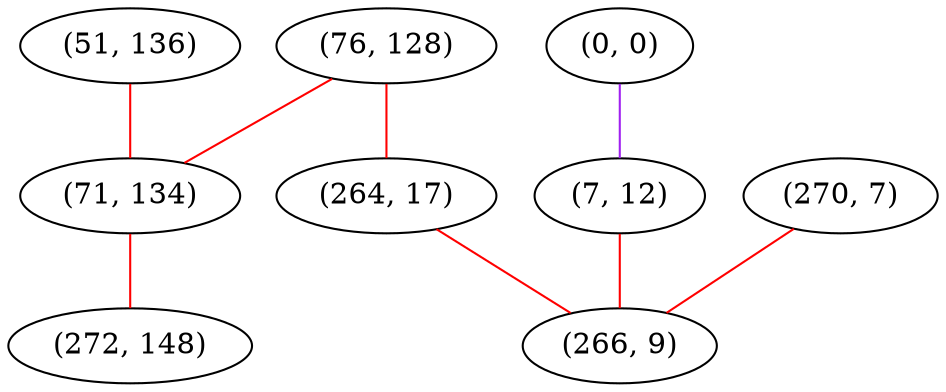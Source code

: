 graph "" {
"(51, 136)";
"(0, 0)";
"(76, 128)";
"(7, 12)";
"(71, 134)";
"(270, 7)";
"(272, 148)";
"(264, 17)";
"(266, 9)";
"(51, 136)" -- "(71, 134)"  [color=red, key=0, weight=1];
"(0, 0)" -- "(7, 12)"  [color=purple, key=0, weight=4];
"(76, 128)" -- "(264, 17)"  [color=red, key=0, weight=1];
"(76, 128)" -- "(71, 134)"  [color=red, key=0, weight=1];
"(7, 12)" -- "(266, 9)"  [color=red, key=0, weight=1];
"(71, 134)" -- "(272, 148)"  [color=red, key=0, weight=1];
"(270, 7)" -- "(266, 9)"  [color=red, key=0, weight=1];
"(264, 17)" -- "(266, 9)"  [color=red, key=0, weight=1];
}
